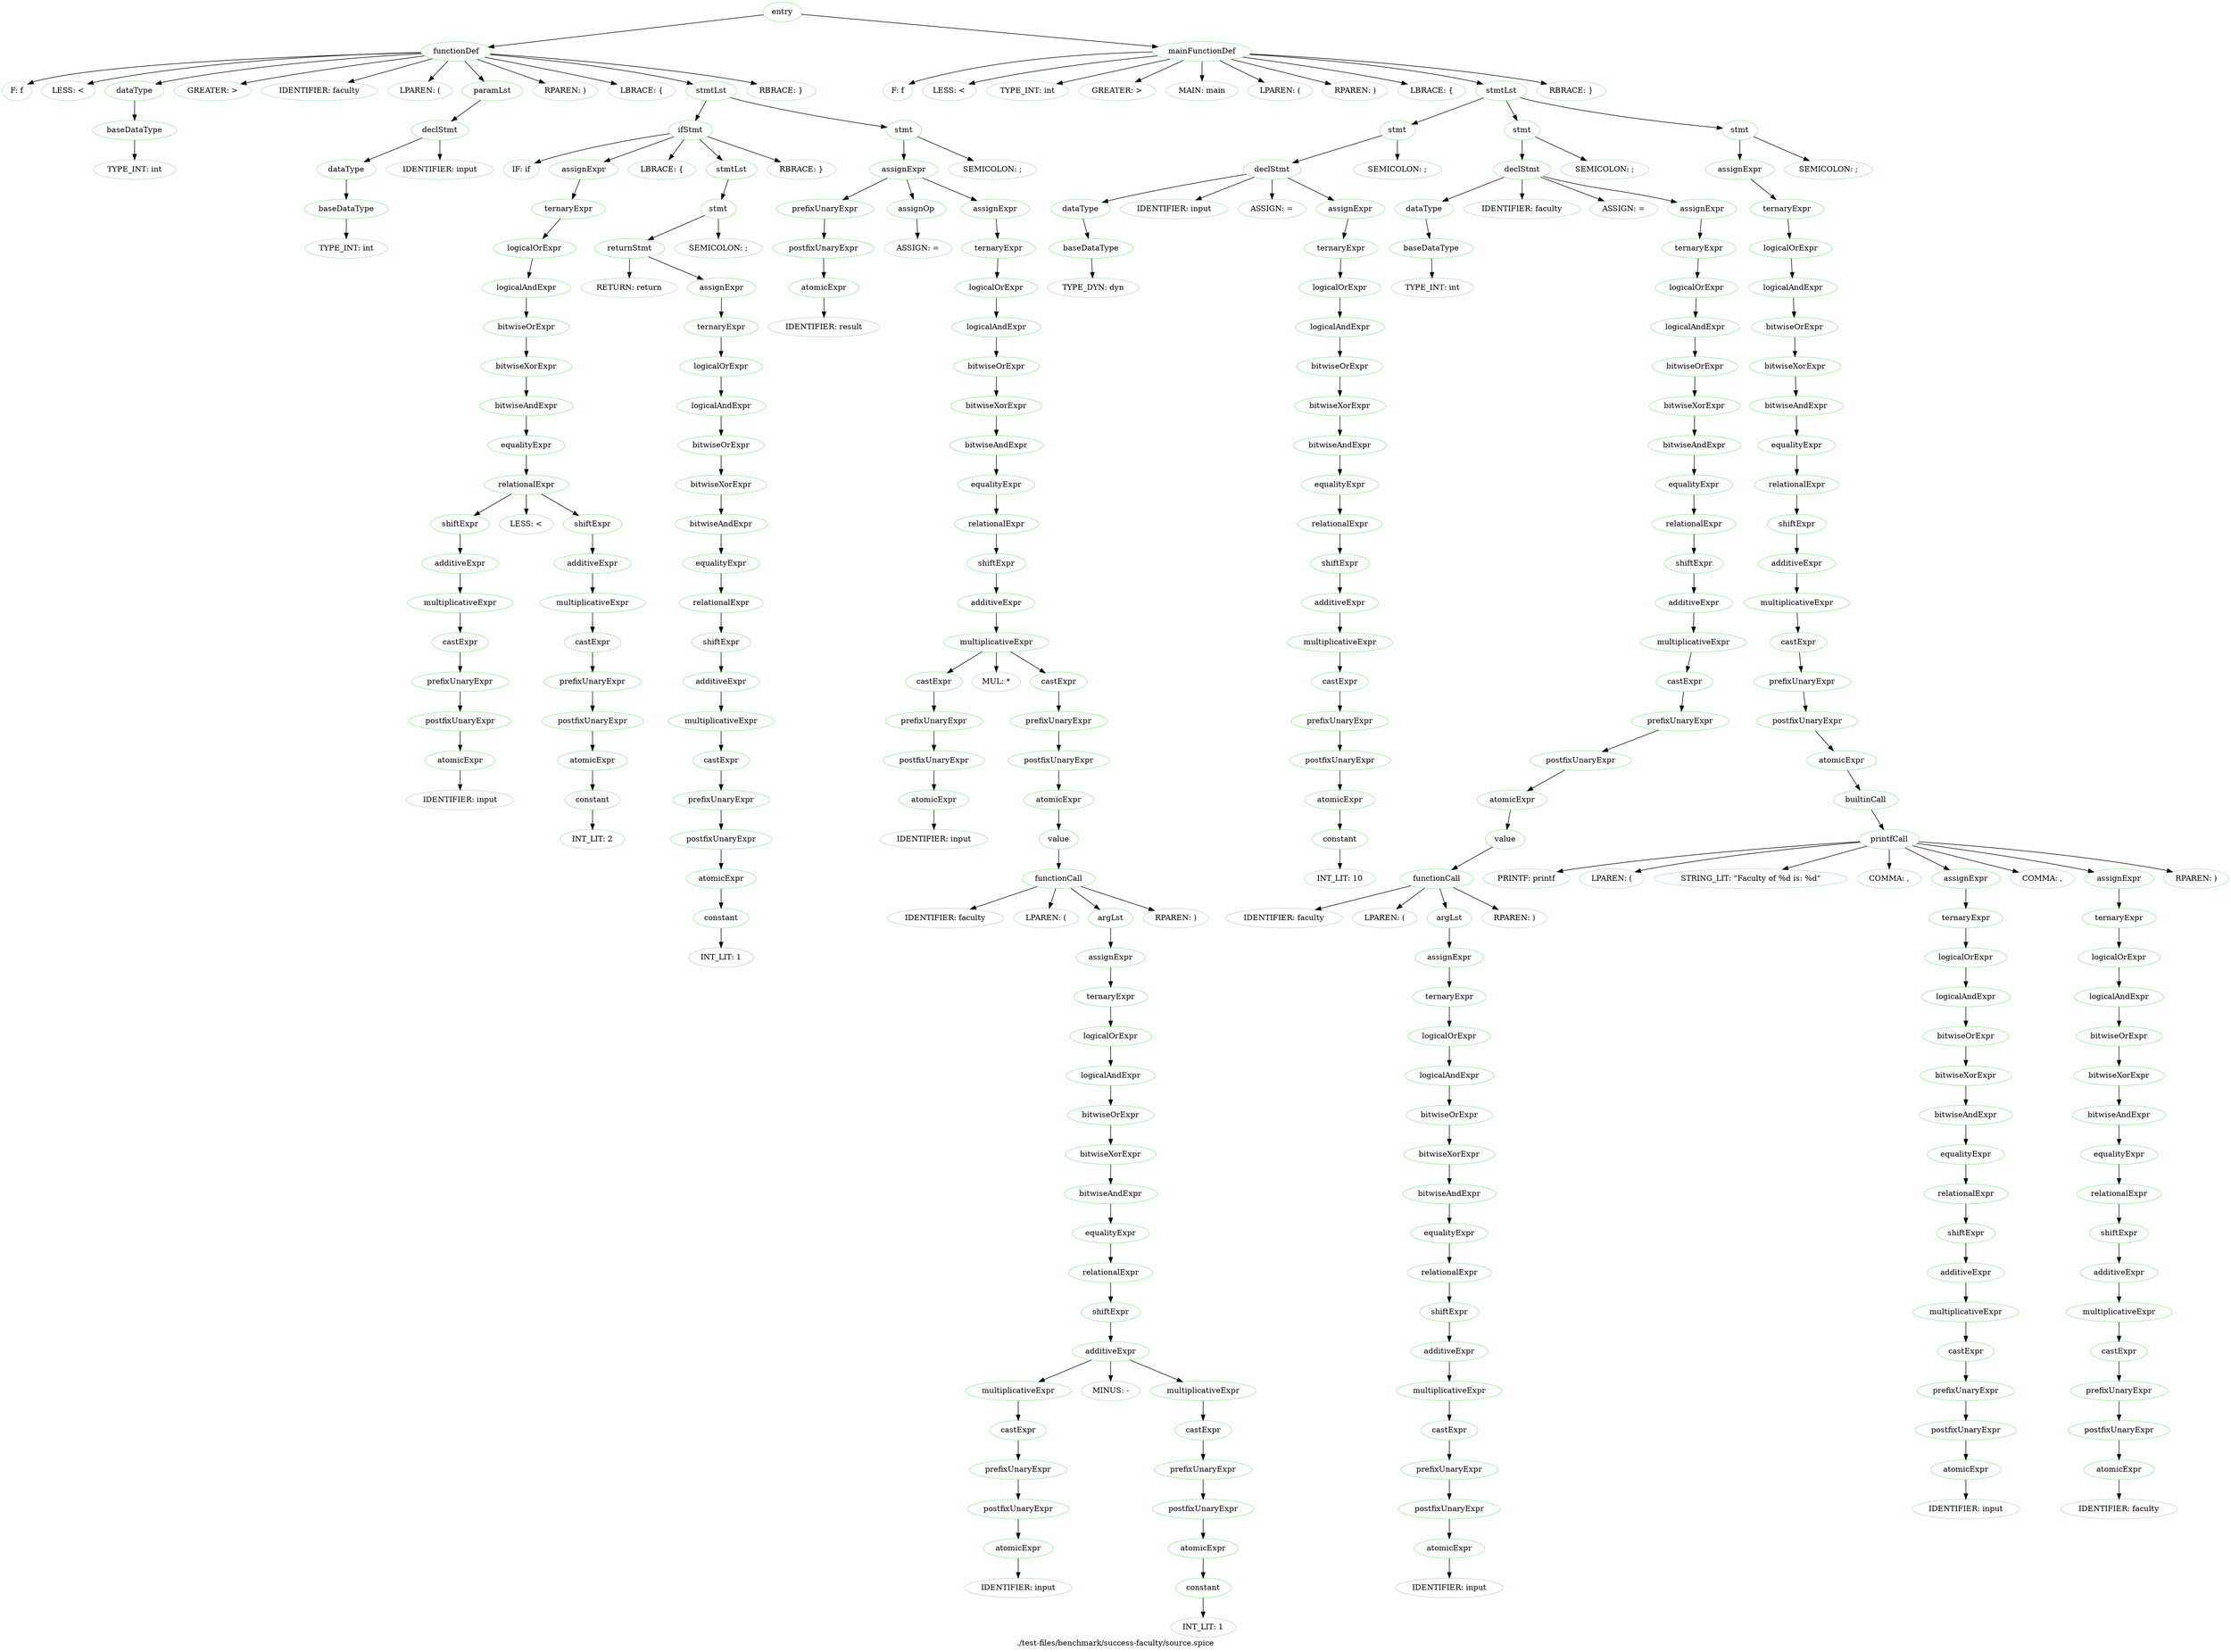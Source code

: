 digraph {
 rankdir="TB";
 label="./test-files/benchmark/success-faculty/source.spice";
 L1C0_entry [color="lightgreen",label="entry"];
 L1C0_functionDef [color="lightgreen",label="functionDef"];
 L1C0_entry -> L1C0_functionDef;
 L1C0 [color="lightblue",label="F: f"];
 L1C0_functionDef -> L1C0
 L1C1 [color="lightblue",label="LESS: <"];
 L1C0_functionDef -> L1C1
 L1C2_dataType [color="lightgreen",label="dataType"];
 L1C0_functionDef -> L1C2_dataType;
 L1C2_baseDataType [color="lightgreen",label="baseDataType"];
 L1C2_dataType -> L1C2_baseDataType;
 L1C2 [color="lightblue",label="TYPE_INT: int"];
 L1C2_baseDataType -> L1C2
 L1C5 [color="lightblue",label="GREATER: >"];
 L1C0_functionDef -> L1C5
 L1C7 [color="lightblue",label="IDENTIFIER: faculty"];
 L1C0_functionDef -> L1C7
 L1C14 [color="lightblue",label="LPAREN: ("];
 L1C0_functionDef -> L1C14
 L1C15_paramLst [color="lightgreen",label="paramLst"];
 L1C0_functionDef -> L1C15_paramLst;
 L1C15_declStmt [color="lightgreen",label="declStmt"];
 L1C15_paramLst -> L1C15_declStmt;
 L1C15_dataType [color="lightgreen",label="dataType"];
 L1C15_declStmt -> L1C15_dataType;
 L1C15_baseDataType [color="lightgreen",label="baseDataType"];
 L1C15_dataType -> L1C15_baseDataType;
 L1C15 [color="lightblue",label="TYPE_INT: int"];
 L1C15_baseDataType -> L1C15
 L1C19 [color="lightblue",label="IDENTIFIER: input"];
 L1C15_declStmt -> L1C19
 L1C24 [color="lightblue",label="RPAREN: )"];
 L1C0_functionDef -> L1C24
 L1C26 [color="lightblue",label="LBRACE: {"];
 L1C0_functionDef -> L1C26
 L2C4_stmtLst [color="lightgreen",label="stmtLst"];
 L1C0_functionDef -> L2C4_stmtLst;
 L2C4_ifStmt [color="lightgreen",label="ifStmt"];
 L2C4_stmtLst -> L2C4_ifStmt;
 L2C4 [color="lightblue",label="IF: if"];
 L2C4_ifStmt -> L2C4
 L2C7_assignExpr [color="lightgreen",label="assignExpr"];
 L2C4_ifStmt -> L2C7_assignExpr;
 L2C7_ternaryExpr [color="lightgreen",label="ternaryExpr"];
 L2C7_assignExpr -> L2C7_ternaryExpr;
 L2C7_logicalOrExpr [color="lightgreen",label="logicalOrExpr"];
 L2C7_ternaryExpr -> L2C7_logicalOrExpr;
 L2C7_logicalAndExpr [color="lightgreen",label="logicalAndExpr"];
 L2C7_logicalOrExpr -> L2C7_logicalAndExpr;
 L2C7_bitwiseOrExpr [color="lightgreen",label="bitwiseOrExpr"];
 L2C7_logicalAndExpr -> L2C7_bitwiseOrExpr;
 L2C7_bitwiseXorExpr [color="lightgreen",label="bitwiseXorExpr"];
 L2C7_bitwiseOrExpr -> L2C7_bitwiseXorExpr;
 L2C7_bitwiseAndExpr [color="lightgreen",label="bitwiseAndExpr"];
 L2C7_bitwiseXorExpr -> L2C7_bitwiseAndExpr;
 L2C7_equalityExpr [color="lightgreen",label="equalityExpr"];
 L2C7_bitwiseAndExpr -> L2C7_equalityExpr;
 L2C7_relationalExpr [color="lightgreen",label="relationalExpr"];
 L2C7_equalityExpr -> L2C7_relationalExpr;
 L2C7_shiftExpr [color="lightgreen",label="shiftExpr"];
 L2C7_relationalExpr -> L2C7_shiftExpr;
 L2C7_additiveExpr [color="lightgreen",label="additiveExpr"];
 L2C7_shiftExpr -> L2C7_additiveExpr;
 L2C7_multiplicativeExpr [color="lightgreen",label="multiplicativeExpr"];
 L2C7_additiveExpr -> L2C7_multiplicativeExpr;
 L2C7_castExpr [color="lightgreen",label="castExpr"];
 L2C7_multiplicativeExpr -> L2C7_castExpr;
 L2C7_prefixUnaryExpr [color="lightgreen",label="prefixUnaryExpr"];
 L2C7_castExpr -> L2C7_prefixUnaryExpr;
 L2C7_postfixUnaryExpr [color="lightgreen",label="postfixUnaryExpr"];
 L2C7_prefixUnaryExpr -> L2C7_postfixUnaryExpr;
 L2C7_atomicExpr [color="lightgreen",label="atomicExpr"];
 L2C7_postfixUnaryExpr -> L2C7_atomicExpr;
 L2C7 [color="lightblue",label="IDENTIFIER: input"];
 L2C7_atomicExpr -> L2C7
 L2C13 [color="lightblue",label="LESS: <"];
 L2C7_relationalExpr -> L2C13
 L2C15_shiftExpr [color="lightgreen",label="shiftExpr"];
 L2C7_relationalExpr -> L2C15_shiftExpr;
 L2C15_additiveExpr [color="lightgreen",label="additiveExpr"];
 L2C15_shiftExpr -> L2C15_additiveExpr;
 L2C15_multiplicativeExpr [color="lightgreen",label="multiplicativeExpr"];
 L2C15_additiveExpr -> L2C15_multiplicativeExpr;
 L2C15_castExpr [color="lightgreen",label="castExpr"];
 L2C15_multiplicativeExpr -> L2C15_castExpr;
 L2C15_prefixUnaryExpr [color="lightgreen",label="prefixUnaryExpr"];
 L2C15_castExpr -> L2C15_prefixUnaryExpr;
 L2C15_postfixUnaryExpr [color="lightgreen",label="postfixUnaryExpr"];
 L2C15_prefixUnaryExpr -> L2C15_postfixUnaryExpr;
 L2C15_atomicExpr [color="lightgreen",label="atomicExpr"];
 L2C15_postfixUnaryExpr -> L2C15_atomicExpr;
 L2C15_constant [color="lightgreen",label="constant"];
 L2C15_atomicExpr -> L2C15_constant;
 L2C15 [color="lightblue",label="INT_LIT: 2"];
 L2C15_constant -> L2C15
 L2C17 [color="lightblue",label="LBRACE: {"];
 L2C4_ifStmt -> L2C17
 L3C8_stmtLst [color="lightgreen",label="stmtLst"];
 L2C4_ifStmt -> L3C8_stmtLst;
 L3C8_stmt [color="lightgreen",label="stmt"];
 L3C8_stmtLst -> L3C8_stmt;
 L3C8_returnStmt [color="lightgreen",label="returnStmt"];
 L3C8_stmt -> L3C8_returnStmt;
 L3C8 [color="lightblue",label="RETURN: return"];
 L3C8_returnStmt -> L3C8
 L3C15_assignExpr [color="lightgreen",label="assignExpr"];
 L3C8_returnStmt -> L3C15_assignExpr;
 L3C15_ternaryExpr [color="lightgreen",label="ternaryExpr"];
 L3C15_assignExpr -> L3C15_ternaryExpr;
 L3C15_logicalOrExpr [color="lightgreen",label="logicalOrExpr"];
 L3C15_ternaryExpr -> L3C15_logicalOrExpr;
 L3C15_logicalAndExpr [color="lightgreen",label="logicalAndExpr"];
 L3C15_logicalOrExpr -> L3C15_logicalAndExpr;
 L3C15_bitwiseOrExpr [color="lightgreen",label="bitwiseOrExpr"];
 L3C15_logicalAndExpr -> L3C15_bitwiseOrExpr;
 L3C15_bitwiseXorExpr [color="lightgreen",label="bitwiseXorExpr"];
 L3C15_bitwiseOrExpr -> L3C15_bitwiseXorExpr;
 L3C15_bitwiseAndExpr [color="lightgreen",label="bitwiseAndExpr"];
 L3C15_bitwiseXorExpr -> L3C15_bitwiseAndExpr;
 L3C15_equalityExpr [color="lightgreen",label="equalityExpr"];
 L3C15_bitwiseAndExpr -> L3C15_equalityExpr;
 L3C15_relationalExpr [color="lightgreen",label="relationalExpr"];
 L3C15_equalityExpr -> L3C15_relationalExpr;
 L3C15_shiftExpr [color="lightgreen",label="shiftExpr"];
 L3C15_relationalExpr -> L3C15_shiftExpr;
 L3C15_additiveExpr [color="lightgreen",label="additiveExpr"];
 L3C15_shiftExpr -> L3C15_additiveExpr;
 L3C15_multiplicativeExpr [color="lightgreen",label="multiplicativeExpr"];
 L3C15_additiveExpr -> L3C15_multiplicativeExpr;
 L3C15_castExpr [color="lightgreen",label="castExpr"];
 L3C15_multiplicativeExpr -> L3C15_castExpr;
 L3C15_prefixUnaryExpr [color="lightgreen",label="prefixUnaryExpr"];
 L3C15_castExpr -> L3C15_prefixUnaryExpr;
 L3C15_postfixUnaryExpr [color="lightgreen",label="postfixUnaryExpr"];
 L3C15_prefixUnaryExpr -> L3C15_postfixUnaryExpr;
 L3C15_atomicExpr [color="lightgreen",label="atomicExpr"];
 L3C15_postfixUnaryExpr -> L3C15_atomicExpr;
 L3C15_constant [color="lightgreen",label="constant"];
 L3C15_atomicExpr -> L3C15_constant;
 L3C15 [color="lightblue",label="INT_LIT: 1"];
 L3C15_constant -> L3C15
 L3C16 [color="lightblue",label="SEMICOLON: ;"];
 L3C8_stmt -> L3C16
 L4C4 [color="lightblue",label="RBRACE: }"];
 L2C4_ifStmt -> L4C4
 L5C4_stmt [color="lightgreen",label="stmt"];
 L2C4_stmtLst -> L5C4_stmt;
 L5C4_assignExpr [color="lightgreen",label="assignExpr"];
 L5C4_stmt -> L5C4_assignExpr;
 L5C4_prefixUnaryExpr [color="lightgreen",label="prefixUnaryExpr"];
 L5C4_assignExpr -> L5C4_prefixUnaryExpr;
 L5C4_postfixUnaryExpr [color="lightgreen",label="postfixUnaryExpr"];
 L5C4_prefixUnaryExpr -> L5C4_postfixUnaryExpr;
 L5C4_atomicExpr [color="lightgreen",label="atomicExpr"];
 L5C4_postfixUnaryExpr -> L5C4_atomicExpr;
 L5C4 [color="lightblue",label="IDENTIFIER: result"];
 L5C4_atomicExpr -> L5C4
 L5C11_assignOp [color="lightgreen",label="assignOp"];
 L5C4_assignExpr -> L5C11_assignOp;
 L5C11 [color="lightblue",label="ASSIGN: ="];
 L5C11_assignOp -> L5C11
 L5C13_assignExpr [color="lightgreen",label="assignExpr"];
 L5C4_assignExpr -> L5C13_assignExpr;
 L5C13_ternaryExpr [color="lightgreen",label="ternaryExpr"];
 L5C13_assignExpr -> L5C13_ternaryExpr;
 L5C13_logicalOrExpr [color="lightgreen",label="logicalOrExpr"];
 L5C13_ternaryExpr -> L5C13_logicalOrExpr;
 L5C13_logicalAndExpr [color="lightgreen",label="logicalAndExpr"];
 L5C13_logicalOrExpr -> L5C13_logicalAndExpr;
 L5C13_bitwiseOrExpr [color="lightgreen",label="bitwiseOrExpr"];
 L5C13_logicalAndExpr -> L5C13_bitwiseOrExpr;
 L5C13_bitwiseXorExpr [color="lightgreen",label="bitwiseXorExpr"];
 L5C13_bitwiseOrExpr -> L5C13_bitwiseXorExpr;
 L5C13_bitwiseAndExpr [color="lightgreen",label="bitwiseAndExpr"];
 L5C13_bitwiseXorExpr -> L5C13_bitwiseAndExpr;
 L5C13_equalityExpr [color="lightgreen",label="equalityExpr"];
 L5C13_bitwiseAndExpr -> L5C13_equalityExpr;
 L5C13_relationalExpr [color="lightgreen",label="relationalExpr"];
 L5C13_equalityExpr -> L5C13_relationalExpr;
 L5C13_shiftExpr [color="lightgreen",label="shiftExpr"];
 L5C13_relationalExpr -> L5C13_shiftExpr;
 L5C13_additiveExpr [color="lightgreen",label="additiveExpr"];
 L5C13_shiftExpr -> L5C13_additiveExpr;
 L5C13_multiplicativeExpr [color="lightgreen",label="multiplicativeExpr"];
 L5C13_additiveExpr -> L5C13_multiplicativeExpr;
 L5C13_castExpr [color="lightgreen",label="castExpr"];
 L5C13_multiplicativeExpr -> L5C13_castExpr;
 L5C13_prefixUnaryExpr [color="lightgreen",label="prefixUnaryExpr"];
 L5C13_castExpr -> L5C13_prefixUnaryExpr;
 L5C13_postfixUnaryExpr [color="lightgreen",label="postfixUnaryExpr"];
 L5C13_prefixUnaryExpr -> L5C13_postfixUnaryExpr;
 L5C13_atomicExpr [color="lightgreen",label="atomicExpr"];
 L5C13_postfixUnaryExpr -> L5C13_atomicExpr;
 L5C13 [color="lightblue",label="IDENTIFIER: input"];
 L5C13_atomicExpr -> L5C13
 L5C19 [color="lightblue",label="MUL: *"];
 L5C13_multiplicativeExpr -> L5C19
 L5C21_castExpr [color="lightgreen",label="castExpr"];
 L5C13_multiplicativeExpr -> L5C21_castExpr;
 L5C21_prefixUnaryExpr [color="lightgreen",label="prefixUnaryExpr"];
 L5C21_castExpr -> L5C21_prefixUnaryExpr;
 L5C21_postfixUnaryExpr [color="lightgreen",label="postfixUnaryExpr"];
 L5C21_prefixUnaryExpr -> L5C21_postfixUnaryExpr;
 L5C21_atomicExpr [color="lightgreen",label="atomicExpr"];
 L5C21_postfixUnaryExpr -> L5C21_atomicExpr;
 L5C21_value [color="lightgreen",label="value"];
 L5C21_atomicExpr -> L5C21_value;
 L5C21_functionCall [color="lightgreen",label="functionCall"];
 L5C21_value -> L5C21_functionCall;
 L5C21 [color="lightblue",label="IDENTIFIER: faculty"];
 L5C21_functionCall -> L5C21
 L5C28 [color="lightblue",label="LPAREN: ("];
 L5C21_functionCall -> L5C28
 L5C29_argLst [color="lightgreen",label="argLst"];
 L5C21_functionCall -> L5C29_argLst;
 L5C29_assignExpr [color="lightgreen",label="assignExpr"];
 L5C29_argLst -> L5C29_assignExpr;
 L5C29_ternaryExpr [color="lightgreen",label="ternaryExpr"];
 L5C29_assignExpr -> L5C29_ternaryExpr;
 L5C29_logicalOrExpr [color="lightgreen",label="logicalOrExpr"];
 L5C29_ternaryExpr -> L5C29_logicalOrExpr;
 L5C29_logicalAndExpr [color="lightgreen",label="logicalAndExpr"];
 L5C29_logicalOrExpr -> L5C29_logicalAndExpr;
 L5C29_bitwiseOrExpr [color="lightgreen",label="bitwiseOrExpr"];
 L5C29_logicalAndExpr -> L5C29_bitwiseOrExpr;
 L5C29_bitwiseXorExpr [color="lightgreen",label="bitwiseXorExpr"];
 L5C29_bitwiseOrExpr -> L5C29_bitwiseXorExpr;
 L5C29_bitwiseAndExpr [color="lightgreen",label="bitwiseAndExpr"];
 L5C29_bitwiseXorExpr -> L5C29_bitwiseAndExpr;
 L5C29_equalityExpr [color="lightgreen",label="equalityExpr"];
 L5C29_bitwiseAndExpr -> L5C29_equalityExpr;
 L5C29_relationalExpr [color="lightgreen",label="relationalExpr"];
 L5C29_equalityExpr -> L5C29_relationalExpr;
 L5C29_shiftExpr [color="lightgreen",label="shiftExpr"];
 L5C29_relationalExpr -> L5C29_shiftExpr;
 L5C29_additiveExpr [color="lightgreen",label="additiveExpr"];
 L5C29_shiftExpr -> L5C29_additiveExpr;
 L5C29_multiplicativeExpr [color="lightgreen",label="multiplicativeExpr"];
 L5C29_additiveExpr -> L5C29_multiplicativeExpr;
 L5C29_castExpr [color="lightgreen",label="castExpr"];
 L5C29_multiplicativeExpr -> L5C29_castExpr;
 L5C29_prefixUnaryExpr [color="lightgreen",label="prefixUnaryExpr"];
 L5C29_castExpr -> L5C29_prefixUnaryExpr;
 L5C29_postfixUnaryExpr [color="lightgreen",label="postfixUnaryExpr"];
 L5C29_prefixUnaryExpr -> L5C29_postfixUnaryExpr;
 L5C29_atomicExpr [color="lightgreen",label="atomicExpr"];
 L5C29_postfixUnaryExpr -> L5C29_atomicExpr;
 L5C29 [color="lightblue",label="IDENTIFIER: input"];
 L5C29_atomicExpr -> L5C29
 L5C35 [color="lightblue",label="MINUS: -"];
 L5C29_additiveExpr -> L5C35
 L5C37_multiplicativeExpr [color="lightgreen",label="multiplicativeExpr"];
 L5C29_additiveExpr -> L5C37_multiplicativeExpr;
 L5C37_castExpr [color="lightgreen",label="castExpr"];
 L5C37_multiplicativeExpr -> L5C37_castExpr;
 L5C37_prefixUnaryExpr [color="lightgreen",label="prefixUnaryExpr"];
 L5C37_castExpr -> L5C37_prefixUnaryExpr;
 L5C37_postfixUnaryExpr [color="lightgreen",label="postfixUnaryExpr"];
 L5C37_prefixUnaryExpr -> L5C37_postfixUnaryExpr;
 L5C37_atomicExpr [color="lightgreen",label="atomicExpr"];
 L5C37_postfixUnaryExpr -> L5C37_atomicExpr;
 L5C37_constant [color="lightgreen",label="constant"];
 L5C37_atomicExpr -> L5C37_constant;
 L5C37 [color="lightblue",label="INT_LIT: 1"];
 L5C37_constant -> L5C37
 L5C38 [color="lightblue",label="RPAREN: )"];
 L5C21_functionCall -> L5C38
 L5C39 [color="lightblue",label="SEMICOLON: ;"];
 L5C4_stmt -> L5C39
 L6C0 [color="lightblue",label="RBRACE: }"];
 L1C0_functionDef -> L6C0
 L8C0_mainFunctionDef [color="lightgreen",label="mainFunctionDef"];
 L1C0_entry -> L8C0_mainFunctionDef;
 L8C0 [color="lightblue",label="F: f"];
 L8C0_mainFunctionDef -> L8C0
 L8C1 [color="lightblue",label="LESS: <"];
 L8C0_mainFunctionDef -> L8C1
 L8C2 [color="lightblue",label="TYPE_INT: int"];
 L8C0_mainFunctionDef -> L8C2
 L8C5 [color="lightblue",label="GREATER: >"];
 L8C0_mainFunctionDef -> L8C5
 L8C7 [color="lightblue",label="MAIN: main"];
 L8C0_mainFunctionDef -> L8C7
 L8C11 [color="lightblue",label="LPAREN: ("];
 L8C0_mainFunctionDef -> L8C11
 L8C12 [color="lightblue",label="RPAREN: )"];
 L8C0_mainFunctionDef -> L8C12
 L8C14 [color="lightblue",label="LBRACE: {"];
 L8C0_mainFunctionDef -> L8C14
 L9C4_stmtLst [color="lightgreen",label="stmtLst"];
 L8C0_mainFunctionDef -> L9C4_stmtLst;
 L9C4_stmt [color="lightgreen",label="stmt"];
 L9C4_stmtLst -> L9C4_stmt;
 L9C4_declStmt [color="lightgreen",label="declStmt"];
 L9C4_stmt -> L9C4_declStmt;
 L9C4_dataType [color="lightgreen",label="dataType"];
 L9C4_declStmt -> L9C4_dataType;
 L9C4_baseDataType [color="lightgreen",label="baseDataType"];
 L9C4_dataType -> L9C4_baseDataType;
 L9C4 [color="lightblue",label="TYPE_DYN: dyn"];
 L9C4_baseDataType -> L9C4
 L9C8 [color="lightblue",label="IDENTIFIER: input"];
 L9C4_declStmt -> L9C8
 L9C14 [color="lightblue",label="ASSIGN: ="];
 L9C4_declStmt -> L9C14
 L9C16_assignExpr [color="lightgreen",label="assignExpr"];
 L9C4_declStmt -> L9C16_assignExpr;
 L9C16_ternaryExpr [color="lightgreen",label="ternaryExpr"];
 L9C16_assignExpr -> L9C16_ternaryExpr;
 L9C16_logicalOrExpr [color="lightgreen",label="logicalOrExpr"];
 L9C16_ternaryExpr -> L9C16_logicalOrExpr;
 L9C16_logicalAndExpr [color="lightgreen",label="logicalAndExpr"];
 L9C16_logicalOrExpr -> L9C16_logicalAndExpr;
 L9C16_bitwiseOrExpr [color="lightgreen",label="bitwiseOrExpr"];
 L9C16_logicalAndExpr -> L9C16_bitwiseOrExpr;
 L9C16_bitwiseXorExpr [color="lightgreen",label="bitwiseXorExpr"];
 L9C16_bitwiseOrExpr -> L9C16_bitwiseXorExpr;
 L9C16_bitwiseAndExpr [color="lightgreen",label="bitwiseAndExpr"];
 L9C16_bitwiseXorExpr -> L9C16_bitwiseAndExpr;
 L9C16_equalityExpr [color="lightgreen",label="equalityExpr"];
 L9C16_bitwiseAndExpr -> L9C16_equalityExpr;
 L9C16_relationalExpr [color="lightgreen",label="relationalExpr"];
 L9C16_equalityExpr -> L9C16_relationalExpr;
 L9C16_shiftExpr [color="lightgreen",label="shiftExpr"];
 L9C16_relationalExpr -> L9C16_shiftExpr;
 L9C16_additiveExpr [color="lightgreen",label="additiveExpr"];
 L9C16_shiftExpr -> L9C16_additiveExpr;
 L9C16_multiplicativeExpr [color="lightgreen",label="multiplicativeExpr"];
 L9C16_additiveExpr -> L9C16_multiplicativeExpr;
 L9C16_castExpr [color="lightgreen",label="castExpr"];
 L9C16_multiplicativeExpr -> L9C16_castExpr;
 L9C16_prefixUnaryExpr [color="lightgreen",label="prefixUnaryExpr"];
 L9C16_castExpr -> L9C16_prefixUnaryExpr;
 L9C16_postfixUnaryExpr [color="lightgreen",label="postfixUnaryExpr"];
 L9C16_prefixUnaryExpr -> L9C16_postfixUnaryExpr;
 L9C16_atomicExpr [color="lightgreen",label="atomicExpr"];
 L9C16_postfixUnaryExpr -> L9C16_atomicExpr;
 L9C16_constant [color="lightgreen",label="constant"];
 L9C16_atomicExpr -> L9C16_constant;
 L9C16 [color="lightblue",label="INT_LIT: 10"];
 L9C16_constant -> L9C16
 L9C18 [color="lightblue",label="SEMICOLON: ;"];
 L9C4_stmt -> L9C18
 L10C4_stmt [color="lightgreen",label="stmt"];
 L9C4_stmtLst -> L10C4_stmt;
 L10C4_declStmt [color="lightgreen",label="declStmt"];
 L10C4_stmt -> L10C4_declStmt;
 L10C4_dataType [color="lightgreen",label="dataType"];
 L10C4_declStmt -> L10C4_dataType;
 L10C4_baseDataType [color="lightgreen",label="baseDataType"];
 L10C4_dataType -> L10C4_baseDataType;
 L10C4 [color="lightblue",label="TYPE_INT: int"];
 L10C4_baseDataType -> L10C4
 L10C8 [color="lightblue",label="IDENTIFIER: faculty"];
 L10C4_declStmt -> L10C8
 L10C16 [color="lightblue",label="ASSIGN: ="];
 L10C4_declStmt -> L10C16
 L10C18_assignExpr [color="lightgreen",label="assignExpr"];
 L10C4_declStmt -> L10C18_assignExpr;
 L10C18_ternaryExpr [color="lightgreen",label="ternaryExpr"];
 L10C18_assignExpr -> L10C18_ternaryExpr;
 L10C18_logicalOrExpr [color="lightgreen",label="logicalOrExpr"];
 L10C18_ternaryExpr -> L10C18_logicalOrExpr;
 L10C18_logicalAndExpr [color="lightgreen",label="logicalAndExpr"];
 L10C18_logicalOrExpr -> L10C18_logicalAndExpr;
 L10C18_bitwiseOrExpr [color="lightgreen",label="bitwiseOrExpr"];
 L10C18_logicalAndExpr -> L10C18_bitwiseOrExpr;
 L10C18_bitwiseXorExpr [color="lightgreen",label="bitwiseXorExpr"];
 L10C18_bitwiseOrExpr -> L10C18_bitwiseXorExpr;
 L10C18_bitwiseAndExpr [color="lightgreen",label="bitwiseAndExpr"];
 L10C18_bitwiseXorExpr -> L10C18_bitwiseAndExpr;
 L10C18_equalityExpr [color="lightgreen",label="equalityExpr"];
 L10C18_bitwiseAndExpr -> L10C18_equalityExpr;
 L10C18_relationalExpr [color="lightgreen",label="relationalExpr"];
 L10C18_equalityExpr -> L10C18_relationalExpr;
 L10C18_shiftExpr [color="lightgreen",label="shiftExpr"];
 L10C18_relationalExpr -> L10C18_shiftExpr;
 L10C18_additiveExpr [color="lightgreen",label="additiveExpr"];
 L10C18_shiftExpr -> L10C18_additiveExpr;
 L10C18_multiplicativeExpr [color="lightgreen",label="multiplicativeExpr"];
 L10C18_additiveExpr -> L10C18_multiplicativeExpr;
 L10C18_castExpr [color="lightgreen",label="castExpr"];
 L10C18_multiplicativeExpr -> L10C18_castExpr;
 L10C18_prefixUnaryExpr [color="lightgreen",label="prefixUnaryExpr"];
 L10C18_castExpr -> L10C18_prefixUnaryExpr;
 L10C18_postfixUnaryExpr [color="lightgreen",label="postfixUnaryExpr"];
 L10C18_prefixUnaryExpr -> L10C18_postfixUnaryExpr;
 L10C18_atomicExpr [color="lightgreen",label="atomicExpr"];
 L10C18_postfixUnaryExpr -> L10C18_atomicExpr;
 L10C18_value [color="lightgreen",label="value"];
 L10C18_atomicExpr -> L10C18_value;
 L10C18_functionCall [color="lightgreen",label="functionCall"];
 L10C18_value -> L10C18_functionCall;
 L10C18 [color="lightblue",label="IDENTIFIER: faculty"];
 L10C18_functionCall -> L10C18
 L10C25 [color="lightblue",label="LPAREN: ("];
 L10C18_functionCall -> L10C25
 L10C26_argLst [color="lightgreen",label="argLst"];
 L10C18_functionCall -> L10C26_argLst;
 L10C26_assignExpr [color="lightgreen",label="assignExpr"];
 L10C26_argLst -> L10C26_assignExpr;
 L10C26_ternaryExpr [color="lightgreen",label="ternaryExpr"];
 L10C26_assignExpr -> L10C26_ternaryExpr;
 L10C26_logicalOrExpr [color="lightgreen",label="logicalOrExpr"];
 L10C26_ternaryExpr -> L10C26_logicalOrExpr;
 L10C26_logicalAndExpr [color="lightgreen",label="logicalAndExpr"];
 L10C26_logicalOrExpr -> L10C26_logicalAndExpr;
 L10C26_bitwiseOrExpr [color="lightgreen",label="bitwiseOrExpr"];
 L10C26_logicalAndExpr -> L10C26_bitwiseOrExpr;
 L10C26_bitwiseXorExpr [color="lightgreen",label="bitwiseXorExpr"];
 L10C26_bitwiseOrExpr -> L10C26_bitwiseXorExpr;
 L10C26_bitwiseAndExpr [color="lightgreen",label="bitwiseAndExpr"];
 L10C26_bitwiseXorExpr -> L10C26_bitwiseAndExpr;
 L10C26_equalityExpr [color="lightgreen",label="equalityExpr"];
 L10C26_bitwiseAndExpr -> L10C26_equalityExpr;
 L10C26_relationalExpr [color="lightgreen",label="relationalExpr"];
 L10C26_equalityExpr -> L10C26_relationalExpr;
 L10C26_shiftExpr [color="lightgreen",label="shiftExpr"];
 L10C26_relationalExpr -> L10C26_shiftExpr;
 L10C26_additiveExpr [color="lightgreen",label="additiveExpr"];
 L10C26_shiftExpr -> L10C26_additiveExpr;
 L10C26_multiplicativeExpr [color="lightgreen",label="multiplicativeExpr"];
 L10C26_additiveExpr -> L10C26_multiplicativeExpr;
 L10C26_castExpr [color="lightgreen",label="castExpr"];
 L10C26_multiplicativeExpr -> L10C26_castExpr;
 L10C26_prefixUnaryExpr [color="lightgreen",label="prefixUnaryExpr"];
 L10C26_castExpr -> L10C26_prefixUnaryExpr;
 L10C26_postfixUnaryExpr [color="lightgreen",label="postfixUnaryExpr"];
 L10C26_prefixUnaryExpr -> L10C26_postfixUnaryExpr;
 L10C26_atomicExpr [color="lightgreen",label="atomicExpr"];
 L10C26_postfixUnaryExpr -> L10C26_atomicExpr;
 L10C26 [color="lightblue",label="IDENTIFIER: input"];
 L10C26_atomicExpr -> L10C26
 L10C31 [color="lightblue",label="RPAREN: )"];
 L10C18_functionCall -> L10C31
 L10C32 [color="lightblue",label="SEMICOLON: ;"];
 L10C4_stmt -> L10C32
 L11C4_stmt [color="lightgreen",label="stmt"];
 L9C4_stmtLst -> L11C4_stmt;
 L11C4_assignExpr [color="lightgreen",label="assignExpr"];
 L11C4_stmt -> L11C4_assignExpr;
 L11C4_ternaryExpr [color="lightgreen",label="ternaryExpr"];
 L11C4_assignExpr -> L11C4_ternaryExpr;
 L11C4_logicalOrExpr [color="lightgreen",label="logicalOrExpr"];
 L11C4_ternaryExpr -> L11C4_logicalOrExpr;
 L11C4_logicalAndExpr [color="lightgreen",label="logicalAndExpr"];
 L11C4_logicalOrExpr -> L11C4_logicalAndExpr;
 L11C4_bitwiseOrExpr [color="lightgreen",label="bitwiseOrExpr"];
 L11C4_logicalAndExpr -> L11C4_bitwiseOrExpr;
 L11C4_bitwiseXorExpr [color="lightgreen",label="bitwiseXorExpr"];
 L11C4_bitwiseOrExpr -> L11C4_bitwiseXorExpr;
 L11C4_bitwiseAndExpr [color="lightgreen",label="bitwiseAndExpr"];
 L11C4_bitwiseXorExpr -> L11C4_bitwiseAndExpr;
 L11C4_equalityExpr [color="lightgreen",label="equalityExpr"];
 L11C4_bitwiseAndExpr -> L11C4_equalityExpr;
 L11C4_relationalExpr [color="lightgreen",label="relationalExpr"];
 L11C4_equalityExpr -> L11C4_relationalExpr;
 L11C4_shiftExpr [color="lightgreen",label="shiftExpr"];
 L11C4_relationalExpr -> L11C4_shiftExpr;
 L11C4_additiveExpr [color="lightgreen",label="additiveExpr"];
 L11C4_shiftExpr -> L11C4_additiveExpr;
 L11C4_multiplicativeExpr [color="lightgreen",label="multiplicativeExpr"];
 L11C4_additiveExpr -> L11C4_multiplicativeExpr;
 L11C4_castExpr [color="lightgreen",label="castExpr"];
 L11C4_multiplicativeExpr -> L11C4_castExpr;
 L11C4_prefixUnaryExpr [color="lightgreen",label="prefixUnaryExpr"];
 L11C4_castExpr -> L11C4_prefixUnaryExpr;
 L11C4_postfixUnaryExpr [color="lightgreen",label="postfixUnaryExpr"];
 L11C4_prefixUnaryExpr -> L11C4_postfixUnaryExpr;
 L11C4_atomicExpr [color="lightgreen",label="atomicExpr"];
 L11C4_postfixUnaryExpr -> L11C4_atomicExpr;
 L11C4_builtinCall [color="lightgreen",label="builtinCall"];
 L11C4_atomicExpr -> L11C4_builtinCall;
 L11C4_printfCall [color="lightgreen",label="printfCall"];
 L11C4_builtinCall -> L11C4_printfCall;
 L11C4 [color="lightblue",label="PRINTF: printf"];
 L11C4_printfCall -> L11C4
 L11C10 [color="lightblue",label="LPAREN: ("];
 L11C4_printfCall -> L11C10
 L11C11 [color="lightblue",label="STRING_LIT: \"Faculty of %d is: %d\""];
 L11C4_printfCall -> L11C11
 L11C33 [color="lightblue",label="COMMA: ,"];
 L11C4_printfCall -> L11C33
 L11C35_assignExpr [color="lightgreen",label="assignExpr"];
 L11C4_printfCall -> L11C35_assignExpr;
 L11C35_ternaryExpr [color="lightgreen",label="ternaryExpr"];
 L11C35_assignExpr -> L11C35_ternaryExpr;
 L11C35_logicalOrExpr [color="lightgreen",label="logicalOrExpr"];
 L11C35_ternaryExpr -> L11C35_logicalOrExpr;
 L11C35_logicalAndExpr [color="lightgreen",label="logicalAndExpr"];
 L11C35_logicalOrExpr -> L11C35_logicalAndExpr;
 L11C35_bitwiseOrExpr [color="lightgreen",label="bitwiseOrExpr"];
 L11C35_logicalAndExpr -> L11C35_bitwiseOrExpr;
 L11C35_bitwiseXorExpr [color="lightgreen",label="bitwiseXorExpr"];
 L11C35_bitwiseOrExpr -> L11C35_bitwiseXorExpr;
 L11C35_bitwiseAndExpr [color="lightgreen",label="bitwiseAndExpr"];
 L11C35_bitwiseXorExpr -> L11C35_bitwiseAndExpr;
 L11C35_equalityExpr [color="lightgreen",label="equalityExpr"];
 L11C35_bitwiseAndExpr -> L11C35_equalityExpr;
 L11C35_relationalExpr [color="lightgreen",label="relationalExpr"];
 L11C35_equalityExpr -> L11C35_relationalExpr;
 L11C35_shiftExpr [color="lightgreen",label="shiftExpr"];
 L11C35_relationalExpr -> L11C35_shiftExpr;
 L11C35_additiveExpr [color="lightgreen",label="additiveExpr"];
 L11C35_shiftExpr -> L11C35_additiveExpr;
 L11C35_multiplicativeExpr [color="lightgreen",label="multiplicativeExpr"];
 L11C35_additiveExpr -> L11C35_multiplicativeExpr;
 L11C35_castExpr [color="lightgreen",label="castExpr"];
 L11C35_multiplicativeExpr -> L11C35_castExpr;
 L11C35_prefixUnaryExpr [color="lightgreen",label="prefixUnaryExpr"];
 L11C35_castExpr -> L11C35_prefixUnaryExpr;
 L11C35_postfixUnaryExpr [color="lightgreen",label="postfixUnaryExpr"];
 L11C35_prefixUnaryExpr -> L11C35_postfixUnaryExpr;
 L11C35_atomicExpr [color="lightgreen",label="atomicExpr"];
 L11C35_postfixUnaryExpr -> L11C35_atomicExpr;
 L11C35 [color="lightblue",label="IDENTIFIER: input"];
 L11C35_atomicExpr -> L11C35
 L11C40 [color="lightblue",label="COMMA: ,"];
 L11C4_printfCall -> L11C40
 L11C42_assignExpr [color="lightgreen",label="assignExpr"];
 L11C4_printfCall -> L11C42_assignExpr;
 L11C42_ternaryExpr [color="lightgreen",label="ternaryExpr"];
 L11C42_assignExpr -> L11C42_ternaryExpr;
 L11C42_logicalOrExpr [color="lightgreen",label="logicalOrExpr"];
 L11C42_ternaryExpr -> L11C42_logicalOrExpr;
 L11C42_logicalAndExpr [color="lightgreen",label="logicalAndExpr"];
 L11C42_logicalOrExpr -> L11C42_logicalAndExpr;
 L11C42_bitwiseOrExpr [color="lightgreen",label="bitwiseOrExpr"];
 L11C42_logicalAndExpr -> L11C42_bitwiseOrExpr;
 L11C42_bitwiseXorExpr [color="lightgreen",label="bitwiseXorExpr"];
 L11C42_bitwiseOrExpr -> L11C42_bitwiseXorExpr;
 L11C42_bitwiseAndExpr [color="lightgreen",label="bitwiseAndExpr"];
 L11C42_bitwiseXorExpr -> L11C42_bitwiseAndExpr;
 L11C42_equalityExpr [color="lightgreen",label="equalityExpr"];
 L11C42_bitwiseAndExpr -> L11C42_equalityExpr;
 L11C42_relationalExpr [color="lightgreen",label="relationalExpr"];
 L11C42_equalityExpr -> L11C42_relationalExpr;
 L11C42_shiftExpr [color="lightgreen",label="shiftExpr"];
 L11C42_relationalExpr -> L11C42_shiftExpr;
 L11C42_additiveExpr [color="lightgreen",label="additiveExpr"];
 L11C42_shiftExpr -> L11C42_additiveExpr;
 L11C42_multiplicativeExpr [color="lightgreen",label="multiplicativeExpr"];
 L11C42_additiveExpr -> L11C42_multiplicativeExpr;
 L11C42_castExpr [color="lightgreen",label="castExpr"];
 L11C42_multiplicativeExpr -> L11C42_castExpr;
 L11C42_prefixUnaryExpr [color="lightgreen",label="prefixUnaryExpr"];
 L11C42_castExpr -> L11C42_prefixUnaryExpr;
 L11C42_postfixUnaryExpr [color="lightgreen",label="postfixUnaryExpr"];
 L11C42_prefixUnaryExpr -> L11C42_postfixUnaryExpr;
 L11C42_atomicExpr [color="lightgreen",label="atomicExpr"];
 L11C42_postfixUnaryExpr -> L11C42_atomicExpr;
 L11C42 [color="lightblue",label="IDENTIFIER: faculty"];
 L11C42_atomicExpr -> L11C42
 L11C49 [color="lightblue",label="RPAREN: )"];
 L11C4_printfCall -> L11C49
 L11C50 [color="lightblue",label="SEMICOLON: ;"];
 L11C4_stmt -> L11C50
 L12C0 [color="lightblue",label="RBRACE: }"];
 L8C0_mainFunctionDef -> L12C0
}